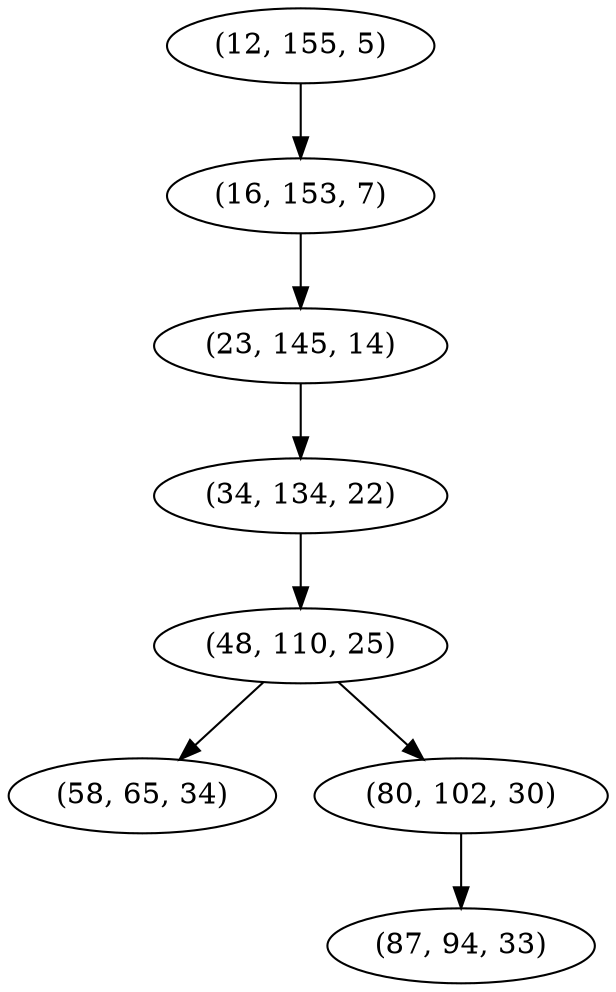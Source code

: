 digraph tree {
    "(12, 155, 5)";
    "(16, 153, 7)";
    "(23, 145, 14)";
    "(34, 134, 22)";
    "(48, 110, 25)";
    "(58, 65, 34)";
    "(80, 102, 30)";
    "(87, 94, 33)";
    "(12, 155, 5)" -> "(16, 153, 7)";
    "(16, 153, 7)" -> "(23, 145, 14)";
    "(23, 145, 14)" -> "(34, 134, 22)";
    "(34, 134, 22)" -> "(48, 110, 25)";
    "(48, 110, 25)" -> "(58, 65, 34)";
    "(48, 110, 25)" -> "(80, 102, 30)";
    "(80, 102, 30)" -> "(87, 94, 33)";
}
